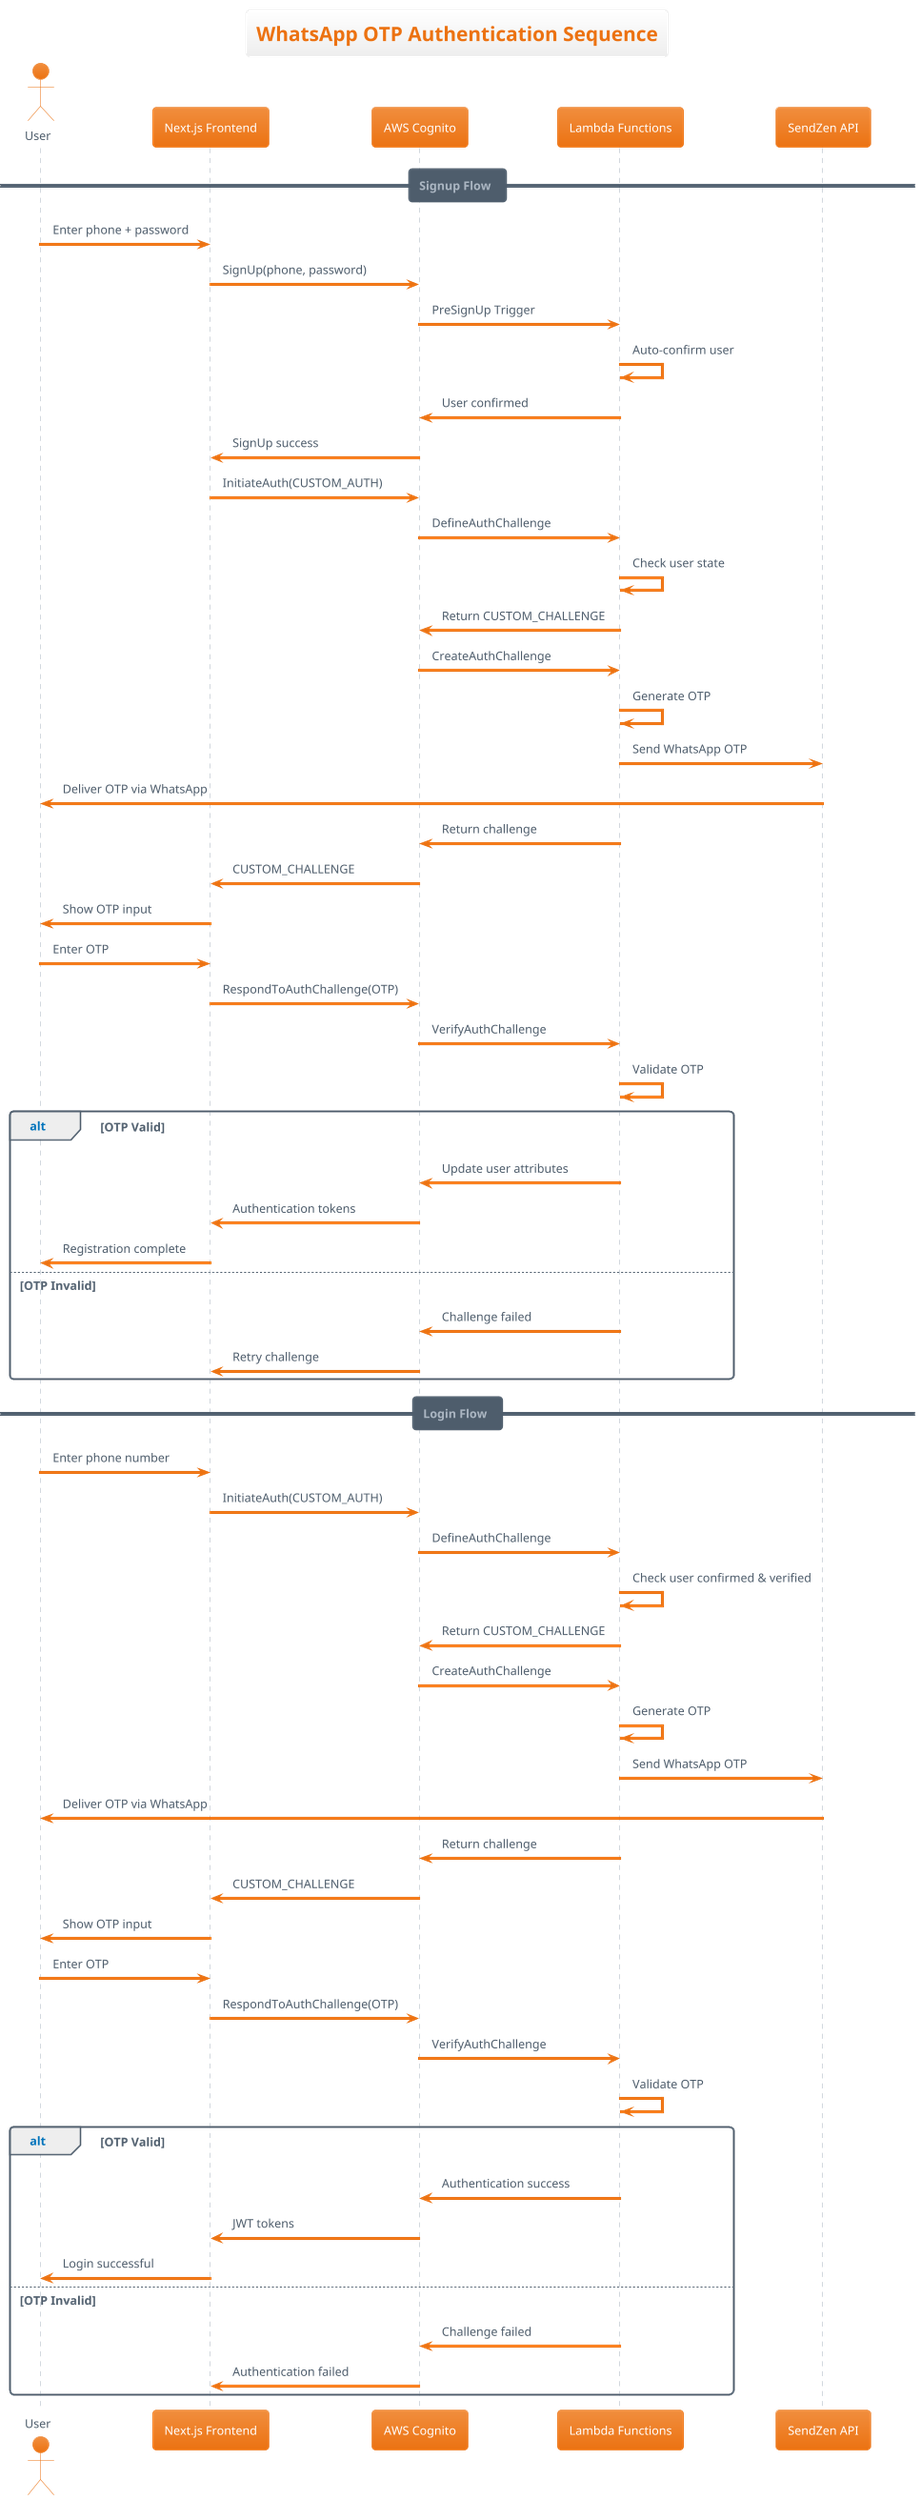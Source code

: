 @startuml WhatsApp OTP Authentication Flow

!theme aws-orange
title WhatsApp OTP Authentication Sequence

actor User
participant Frontend as "Next.js Frontend"
participant Cognito as "AWS Cognito"
participant Lambda as "Lambda Functions"
participant SendZen as "SendZen API"

== Signup Flow ==

User -> Frontend: Enter phone + password
Frontend -> Cognito: SignUp(phone, password)
Cognito -> Lambda: PreSignUp Trigger
Lambda -> Lambda: Auto-confirm user
Lambda -> Cognito: User confirmed

Cognito -> Frontend: SignUp success
Frontend -> Cognito: InitiateAuth(CUSTOM_AUTH)

Cognito -> Lambda: DefineAuthChallenge
Lambda -> Lambda: Check user state
Lambda -> Cognito: Return CUSTOM_CHALLENGE

Cognito -> Lambda: CreateAuthChallenge
Lambda -> Lambda: Generate OTP
Lambda -> SendZen: Send WhatsApp OTP
SendZen -> User: Deliver OTP via WhatsApp
Lambda -> Cognito: Return challenge

Cognito -> Frontend: CUSTOM_CHALLENGE
Frontend -> User: Show OTP input

User -> Frontend: Enter OTP
Frontend -> Cognito: RespondToAuthChallenge(OTP)

Cognito -> Lambda: VerifyAuthChallenge
Lambda -> Lambda: Validate OTP

alt OTP Valid
    Lambda -> Cognito: Update user attributes
    Cognito -> Frontend: Authentication tokens
    Frontend -> User: Registration complete
else OTP Invalid
    Lambda -> Cognito: Challenge failed
    Cognito -> Frontend: Retry challenge
end

== Login Flow ==

User -> Frontend: Enter phone number
Frontend -> Cognito: InitiateAuth(CUSTOM_AUTH)

Cognito -> Lambda: DefineAuthChallenge
Lambda -> Lambda: Check user confirmed & verified
Lambda -> Cognito: Return CUSTOM_CHALLENGE

Cognito -> Lambda: CreateAuthChallenge
Lambda -> Lambda: Generate OTP
Lambda -> SendZen: Send WhatsApp OTP
SendZen -> User: Deliver OTP via WhatsApp
Lambda -> Cognito: Return challenge

Cognito -> Frontend: CUSTOM_CHALLENGE
Frontend -> User: Show OTP input

User -> Frontend: Enter OTP
Frontend -> Cognito: RespondToAuthChallenge(OTP)

Cognito -> Lambda: VerifyAuthChallenge
Lambda -> Lambda: Validate OTP

alt OTP Valid
    Lambda -> Cognito: Authentication success
    Cognito -> Frontend: JWT tokens
    Frontend -> User: Login successful
else OTP Invalid
    Lambda -> Cognito: Challenge failed
    Cognito -> Frontend: Authentication failed
end

@enduml

